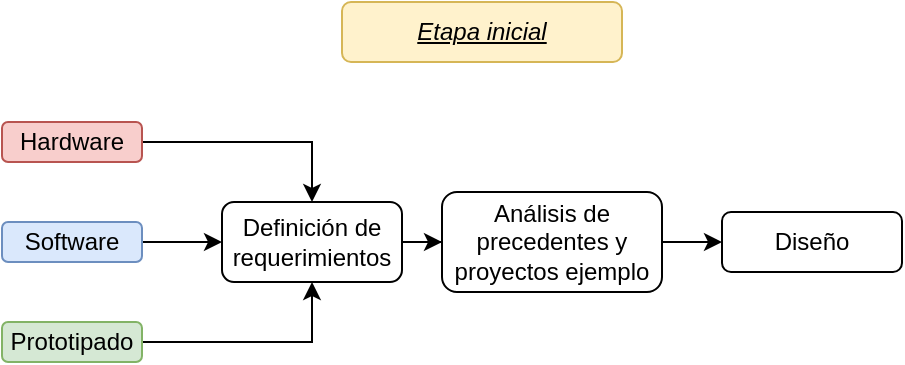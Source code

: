 <mxfile version="18.0.2" type="device"><diagram id="d4S9m1-kheZcE15o-HrD" name="Page-1"><mxGraphModel dx="685" dy="414" grid="1" gridSize="10" guides="1" tooltips="1" connect="1" arrows="1" fold="1" page="1" pageScale="1" pageWidth="850" pageHeight="1100" math="0" shadow="0"><root><mxCell id="0"/><mxCell id="1" parent="0"/><mxCell id="O99acdscxpYL3hmydqNz-4" style="edgeStyle=orthogonalEdgeStyle;rounded=0;orthogonalLoop=1;jettySize=auto;html=1;exitX=1;exitY=0.5;exitDx=0;exitDy=0;entryX=0.5;entryY=0;entryDx=0;entryDy=0;" edge="1" parent="1" source="O99acdscxpYL3hmydqNz-1" target="O99acdscxpYL3hmydqNz-7"><mxGeometry relative="1" as="geometry"><mxPoint x="290" y="190" as="targetPoint"/><Array as="points"><mxPoint x="295" y="170"/></Array></mxGeometry></mxCell><mxCell id="O99acdscxpYL3hmydqNz-1" value="Hardware" style="rounded=1;whiteSpace=wrap;html=1;fillColor=#f8cecc;strokeColor=#b85450;" vertex="1" parent="1"><mxGeometry x="140" y="160" width="70" height="20" as="geometry"/></mxCell><mxCell id="O99acdscxpYL3hmydqNz-5" style="edgeStyle=orthogonalEdgeStyle;rounded=0;orthogonalLoop=1;jettySize=auto;html=1;exitX=1;exitY=0.5;exitDx=0;exitDy=0;entryX=0;entryY=0.5;entryDx=0;entryDy=0;" edge="1" parent="1" source="O99acdscxpYL3hmydqNz-2" target="O99acdscxpYL3hmydqNz-7"><mxGeometry relative="1" as="geometry"><mxPoint x="280" y="220" as="targetPoint"/></mxGeometry></mxCell><mxCell id="O99acdscxpYL3hmydqNz-2" value="Software&lt;br&gt;" style="rounded=1;whiteSpace=wrap;html=1;fillColor=#dae8fc;strokeColor=#6c8ebf;" vertex="1" parent="1"><mxGeometry x="140" y="210" width="70" height="20" as="geometry"/></mxCell><mxCell id="O99acdscxpYL3hmydqNz-6" style="edgeStyle=orthogonalEdgeStyle;rounded=0;orthogonalLoop=1;jettySize=auto;html=1;exitX=1;exitY=0.5;exitDx=0;exitDy=0;entryX=0.5;entryY=1;entryDx=0;entryDy=0;" edge="1" parent="1" source="O99acdscxpYL3hmydqNz-3" target="O99acdscxpYL3hmydqNz-7"><mxGeometry relative="1" as="geometry"><mxPoint x="290" y="270" as="targetPoint"/></mxGeometry></mxCell><mxCell id="O99acdscxpYL3hmydqNz-3" value="Prototipado" style="rounded=1;whiteSpace=wrap;html=1;fillColor=#d5e8d4;strokeColor=#82b366;" vertex="1" parent="1"><mxGeometry x="140" y="260" width="70" height="20" as="geometry"/></mxCell><mxCell id="O99acdscxpYL3hmydqNz-8" style="edgeStyle=orthogonalEdgeStyle;rounded=0;orthogonalLoop=1;jettySize=auto;html=1;exitX=1;exitY=0.5;exitDx=0;exitDy=0;" edge="1" parent="1" source="O99acdscxpYL3hmydqNz-7" target="O99acdscxpYL3hmydqNz-9"><mxGeometry relative="1" as="geometry"><mxPoint x="370" y="220" as="targetPoint"/></mxGeometry></mxCell><mxCell id="O99acdscxpYL3hmydqNz-7" value="Definición de requerimientos" style="rounded=1;whiteSpace=wrap;html=1;" vertex="1" parent="1"><mxGeometry x="250" y="200" width="90" height="40" as="geometry"/></mxCell><mxCell id="O99acdscxpYL3hmydqNz-11" style="edgeStyle=orthogonalEdgeStyle;rounded=0;orthogonalLoop=1;jettySize=auto;html=1;exitX=1;exitY=0.5;exitDx=0;exitDy=0;" edge="1" parent="1" source="O99acdscxpYL3hmydqNz-9" target="O99acdscxpYL3hmydqNz-12"><mxGeometry relative="1" as="geometry"><mxPoint x="500" y="220" as="targetPoint"/></mxGeometry></mxCell><mxCell id="O99acdscxpYL3hmydqNz-9" value="Análisis de precedentes y proyectos ejemplo" style="rounded=1;whiteSpace=wrap;html=1;" vertex="1" parent="1"><mxGeometry x="360" y="195" width="110" height="50" as="geometry"/></mxCell><mxCell id="O99acdscxpYL3hmydqNz-10" value="Etapa inicial" style="rounded=1;whiteSpace=wrap;html=1;fillColor=#fff2cc;strokeColor=#d6b656;fontStyle=6" vertex="1" parent="1"><mxGeometry x="310" y="100" width="140" height="30" as="geometry"/></mxCell><mxCell id="O99acdscxpYL3hmydqNz-12" value="Diseño" style="rounded=1;whiteSpace=wrap;html=1;" vertex="1" parent="1"><mxGeometry x="500" y="205" width="90" height="30" as="geometry"/></mxCell></root></mxGraphModel></diagram></mxfile>